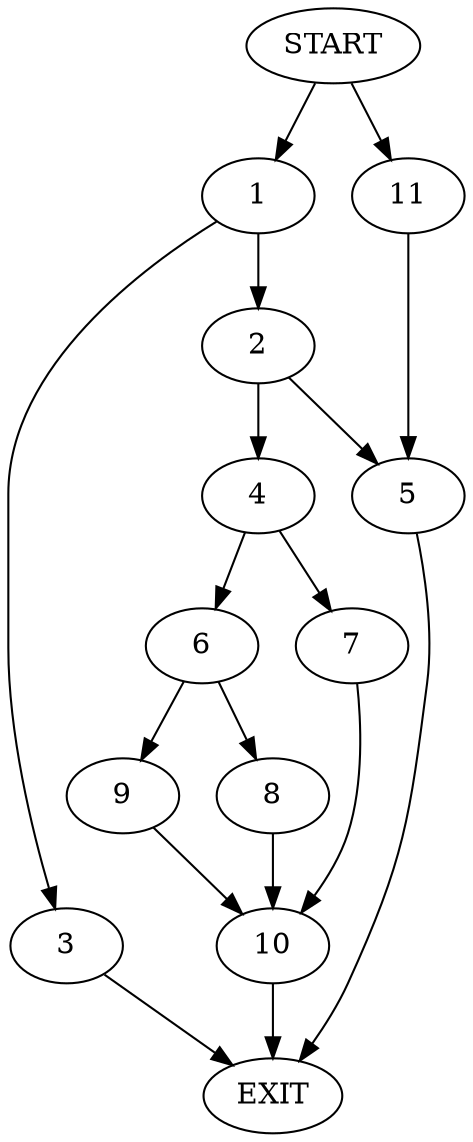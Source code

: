 digraph {
0 [label="START"]
12 [label="EXIT"]
0 -> 1
1 -> 2
1 -> 3
3 -> 12
2 -> 4
2 -> 5
4 -> 6
4 -> 7
5 -> 12
6 -> 8
6 -> 9
7 -> 10
9 -> 10
8 -> 10
10 -> 12
0 -> 11
11 -> 5
}
